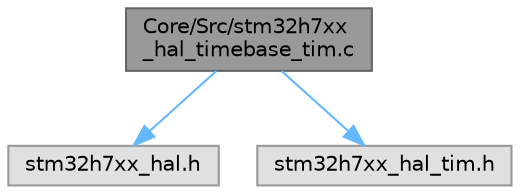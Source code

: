 digraph "Core/Src/stm32h7xx_hal_timebase_tim.c"
{
 // LATEX_PDF_SIZE
  bgcolor="transparent";
  edge [fontname=Helvetica,fontsize=10,labelfontname=Helvetica,labelfontsize=10];
  node [fontname=Helvetica,fontsize=10,shape=box,height=0.2,width=0.4];
  Node1 [id="Node000001",label="Core/Src/stm32h7xx\l_hal_timebase_tim.c",height=0.2,width=0.4,color="gray40", fillcolor="grey60", style="filled", fontcolor="black",tooltip="HAL time base based on the hardware TIM."];
  Node1 -> Node2 [id="edge1_Node000001_Node000002",color="steelblue1",style="solid",tooltip=" "];
  Node2 [id="Node000002",label="stm32h7xx_hal.h",height=0.2,width=0.4,color="grey60", fillcolor="#E0E0E0", style="filled",tooltip=" "];
  Node1 -> Node3 [id="edge2_Node000001_Node000003",color="steelblue1",style="solid",tooltip=" "];
  Node3 [id="Node000003",label="stm32h7xx_hal_tim.h",height=0.2,width=0.4,color="grey60", fillcolor="#E0E0E0", style="filled",tooltip=" "];
}
